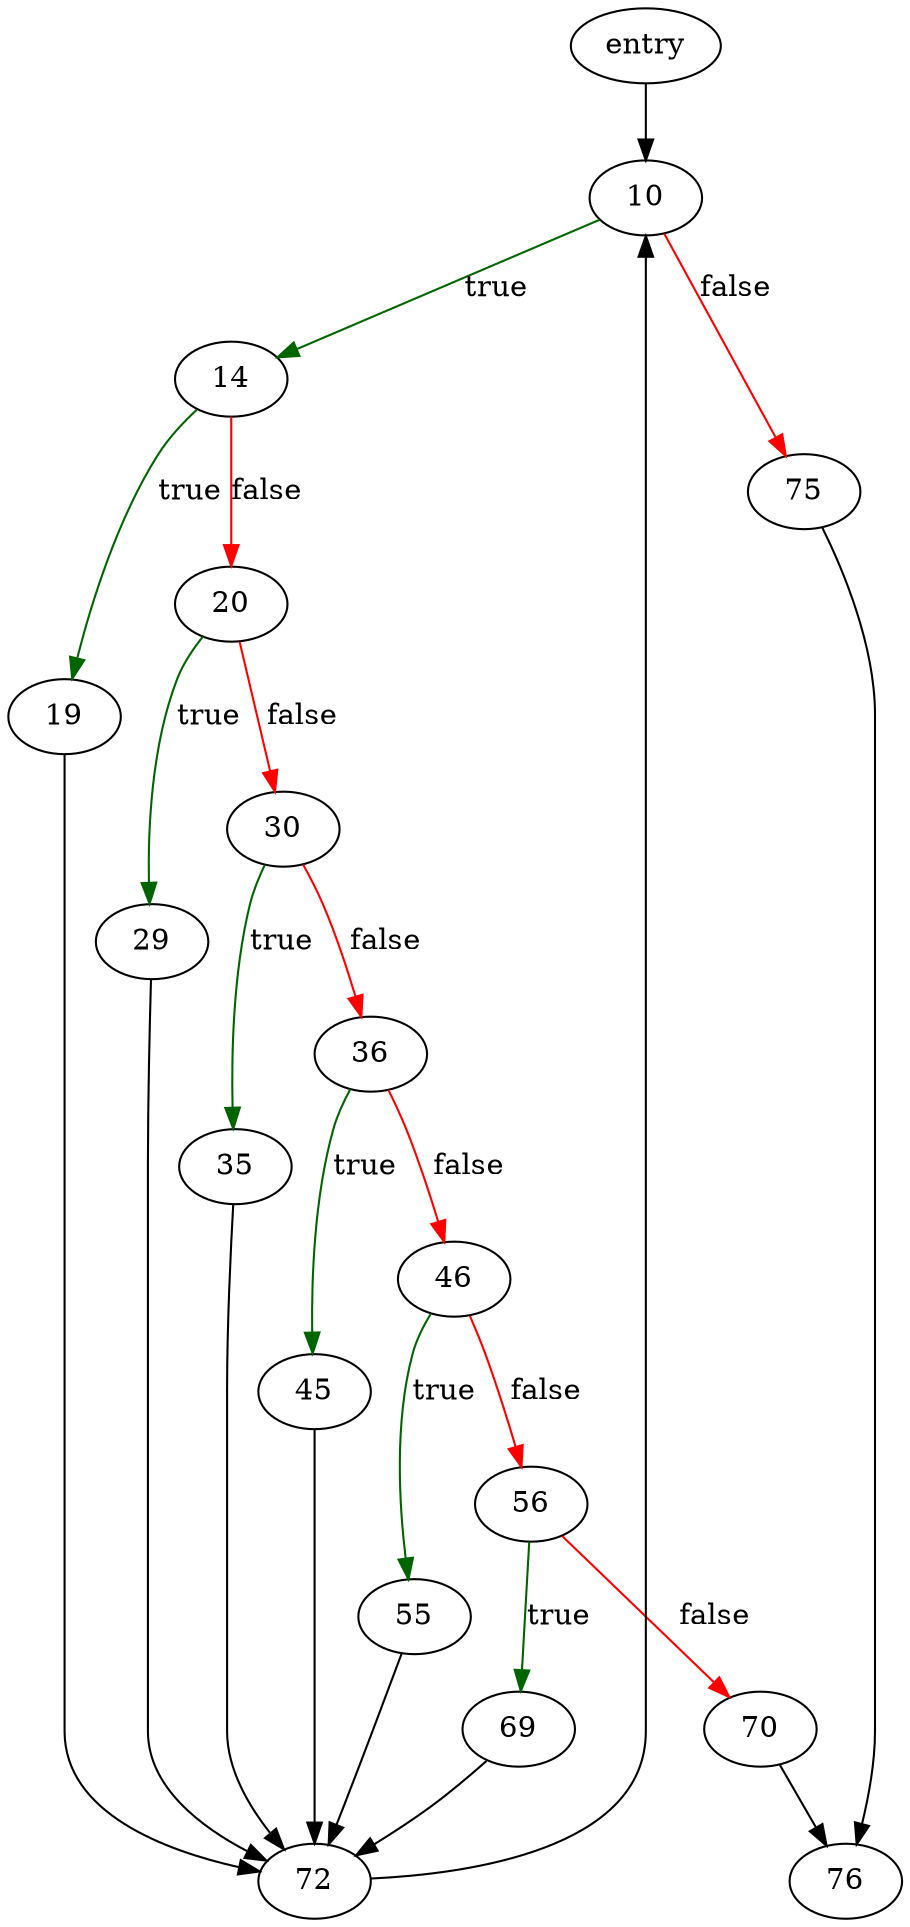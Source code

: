 digraph "isSelfJoinView" {
	// Node definitions.
	2 [label=entry];
	10;
	14;
	19;
	20;
	29;
	30;
	35;
	36;
	45;
	46;
	55;
	56;
	69;
	70;
	72;
	75;
	76;

	// Edge definitions.
	2 -> 10;
	10 -> 14 [
		color=darkgreen
		label=true
	];
	10 -> 75 [
		color=red
		label=false
	];
	14 -> 19 [
		color=darkgreen
		label=true
	];
	14 -> 20 [
		color=red
		label=false
	];
	19 -> 72;
	20 -> 29 [
		color=darkgreen
		label=true
	];
	20 -> 30 [
		color=red
		label=false
	];
	29 -> 72;
	30 -> 35 [
		color=darkgreen
		label=true
	];
	30 -> 36 [
		color=red
		label=false
	];
	35 -> 72;
	36 -> 45 [
		color=darkgreen
		label=true
	];
	36 -> 46 [
		color=red
		label=false
	];
	45 -> 72;
	46 -> 55 [
		color=darkgreen
		label=true
	];
	46 -> 56 [
		color=red
		label=false
	];
	55 -> 72;
	56 -> 69 [
		color=darkgreen
		label=true
	];
	56 -> 70 [
		color=red
		label=false
	];
	69 -> 72;
	70 -> 76;
	72 -> 10;
	75 -> 76;
}